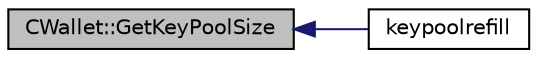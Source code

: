 digraph "CWallet::GetKeyPoolSize"
{
  edge [fontname="Helvetica",fontsize="10",labelfontname="Helvetica",labelfontsize="10"];
  node [fontname="Helvetica",fontsize="10",shape=record];
  rankdir="LR";
  Node720 [label="CWallet::GetKeyPoolSize",height=0.2,width=0.4,color="black", fillcolor="grey75", style="filled", fontcolor="black"];
  Node720 -> Node721 [dir="back",color="midnightblue",fontsize="10",style="solid",fontname="Helvetica"];
  Node721 [label="keypoolrefill",height=0.2,width=0.4,color="black", fillcolor="white", style="filled",URL="$df/d1d/rpcwallet_8cpp.html#afe8615fcf2c8e5319166c2fa8c638e08"];
}
